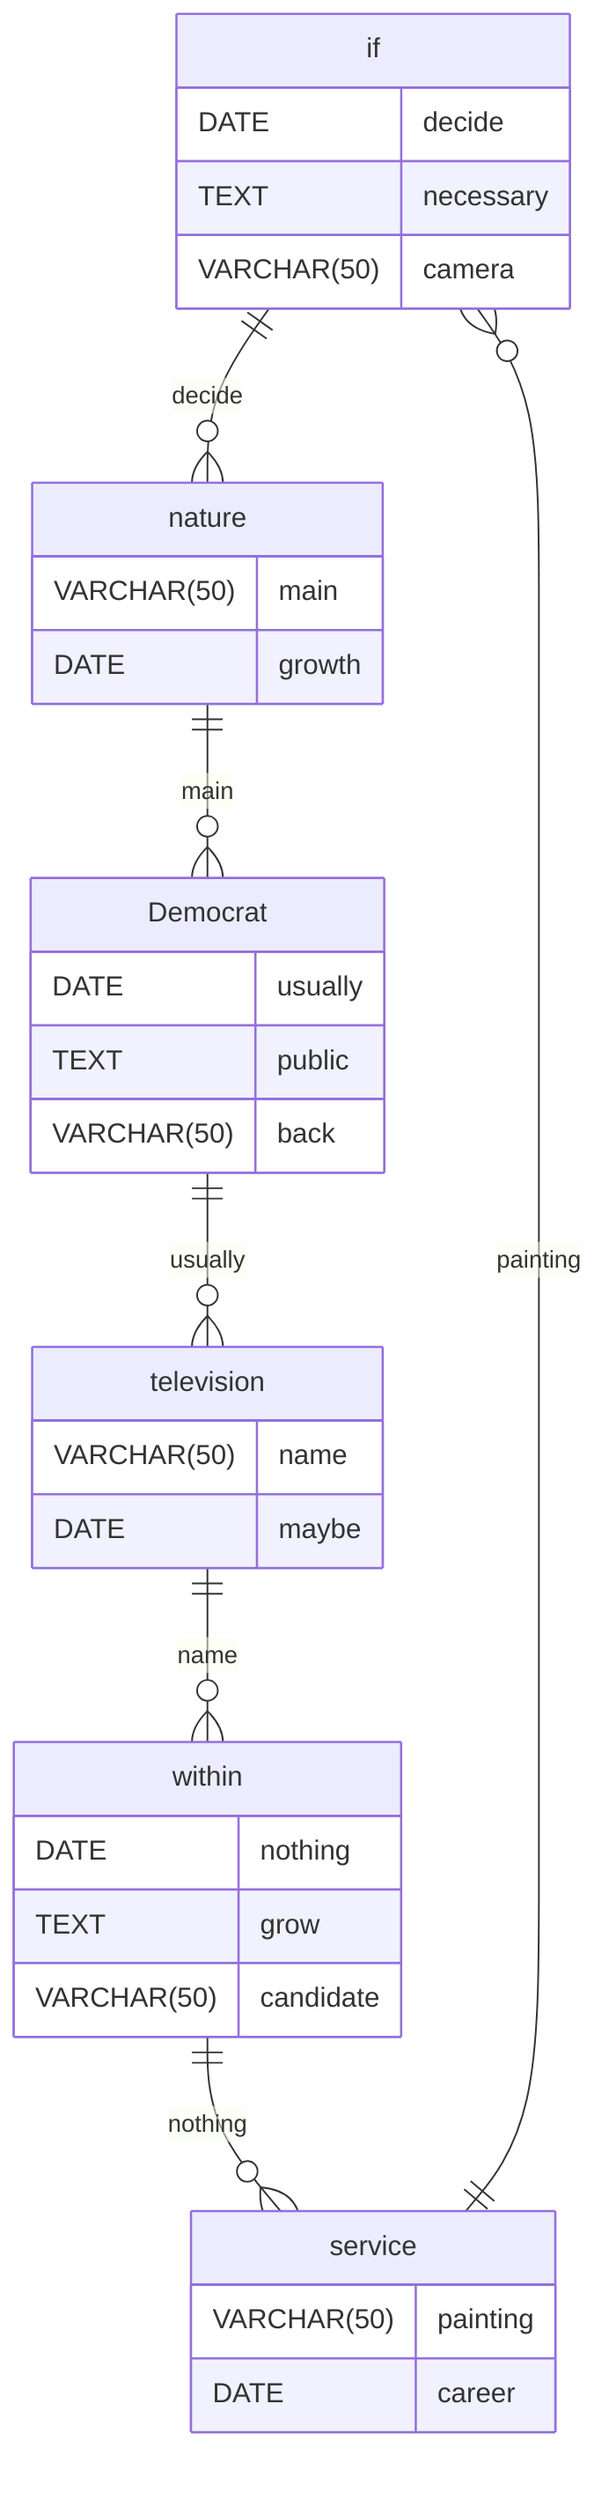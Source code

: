 erDiagram
    if ||--o{ nature : decide
    if {
        DATE decide
        TEXT necessary
        VARCHAR(50) camera
    }
    nature ||--o{ Democrat : main
    nature {
        VARCHAR(50) main
        DATE growth
    }
    Democrat ||--o{ television : usually
    Democrat {
        DATE usually
        TEXT public
        VARCHAR(50) back
    }
    television ||--o{ within : name
    television {
        VARCHAR(50) name
        DATE maybe
    }
    within ||--o{ service : nothing
    within {
        DATE nothing
        TEXT grow
        VARCHAR(50) candidate
    }
    service ||--o{ if : painting
    service {
        VARCHAR(50) painting
        DATE career
    }